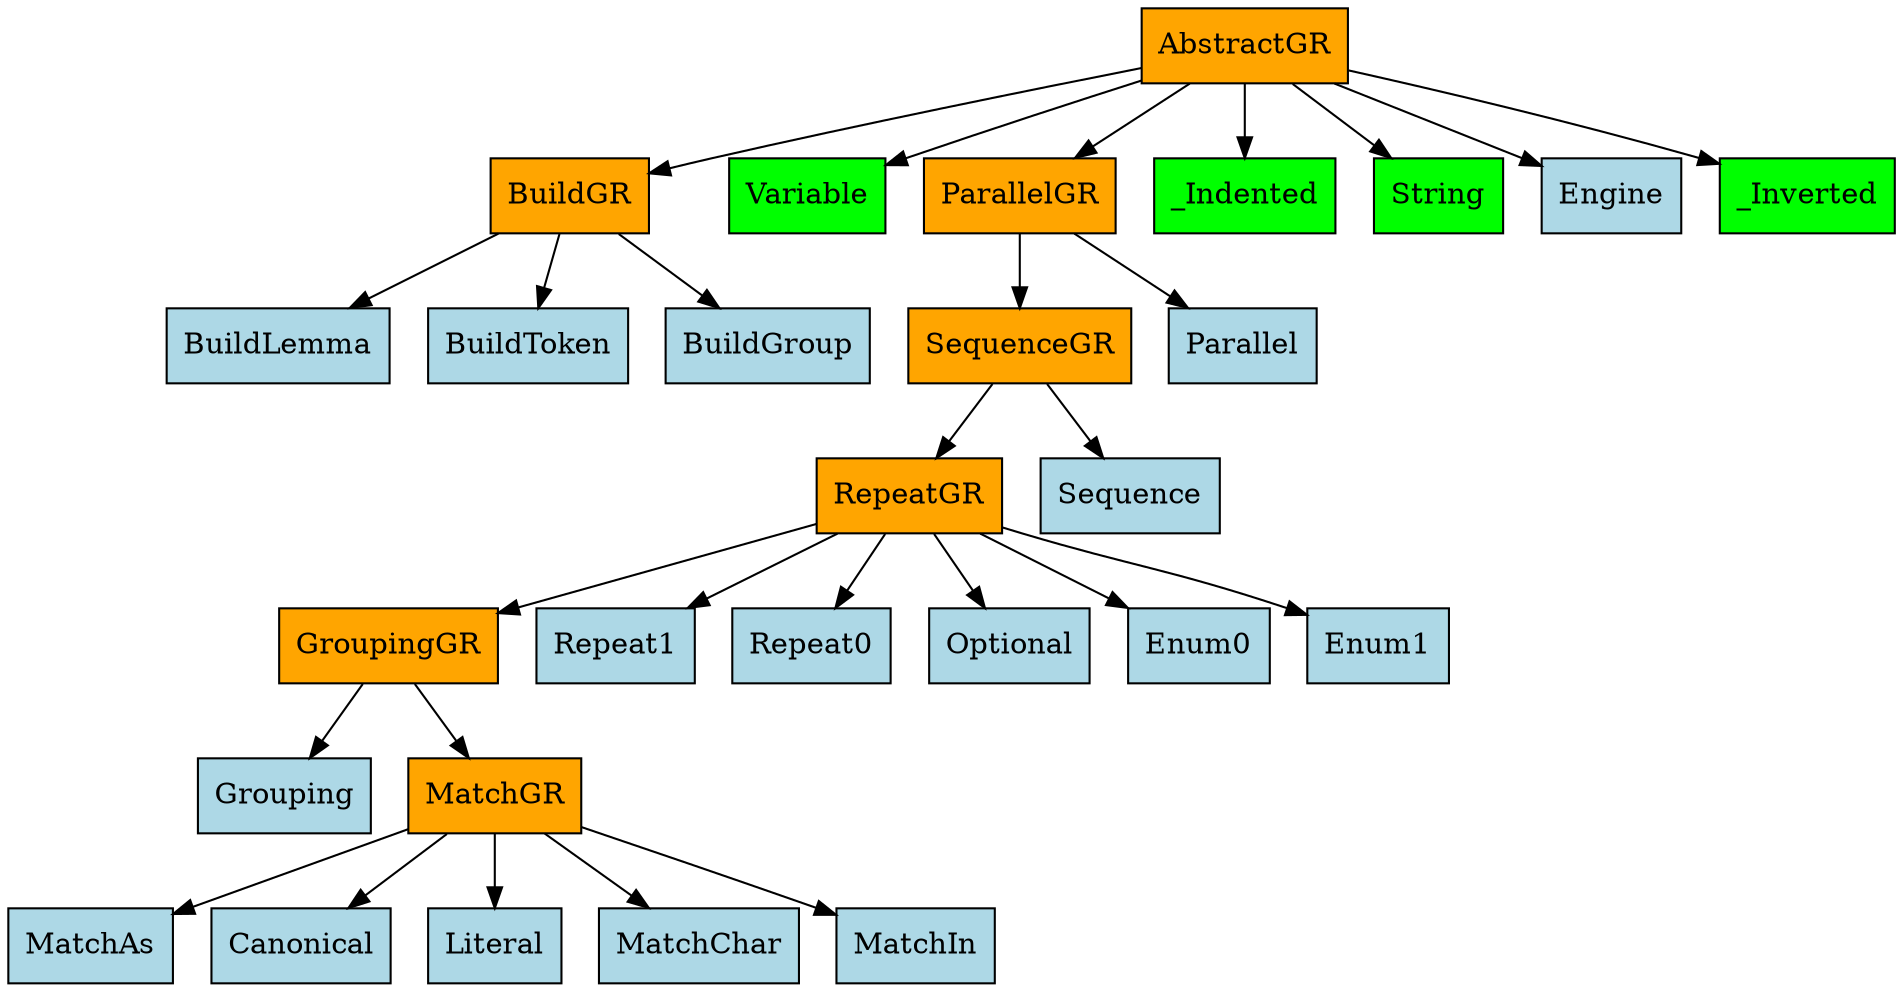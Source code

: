 digraph {
	0 [label=AbstractGR fillcolor=orange shape=rect style=filled]
	1 [label=BuildGR fillcolor=orange shape=rect style=filled]
	2 [label=Variable fillcolor=lime shape=rect style=filled]
	3 [label=ParallelGR fillcolor=orange shape=rect style=filled]
	4 [label=_Indented fillcolor=lime shape=rect style=filled]
	5 [label=String fillcolor=lime shape=rect style=filled]
	6 [label=Engine fillcolor=lightblue shape=rect style=filled]
	7 [label=_Inverted fillcolor=lime shape=rect style=filled]
	8 [label=BuildLemma fillcolor=lightblue shape=rect style=filled]
	9 [label=BuildToken fillcolor=lightblue shape=rect style=filled]
	10 [label=BuildGroup fillcolor=lightblue shape=rect style=filled]
	11 [label=SequenceGR fillcolor=orange shape=rect style=filled]
	12 [label=Parallel fillcolor=lightblue shape=rect style=filled]
	13 [label=RepeatGR fillcolor=orange shape=rect style=filled]
	14 [label=Sequence fillcolor=lightblue shape=rect style=filled]
	15 [label=GroupingGR fillcolor=orange shape=rect style=filled]
	16 [label=Repeat1 fillcolor=lightblue shape=rect style=filled]
	17 [label=Repeat0 fillcolor=lightblue shape=rect style=filled]
	18 [label=Optional fillcolor=lightblue shape=rect style=filled]
	19 [label=Enum0 fillcolor=lightblue shape=rect style=filled]
	20 [label=Enum1 fillcolor=lightblue shape=rect style=filled]
	21 [label=Grouping fillcolor=lightblue shape=rect style=filled]
	22 [label=MatchGR fillcolor=orange shape=rect style=filled]
	23 [label=MatchAs fillcolor=lightblue shape=rect style=filled]
	24 [label=Canonical fillcolor=lightblue shape=rect style=filled]
	25 [label=Literal fillcolor=lightblue shape=rect style=filled]
	26 [label=MatchChar fillcolor=lightblue shape=rect style=filled]
	27 [label=MatchIn fillcolor=lightblue shape=rect style=filled]
	0 -> 1
	0 -> 2
	0 -> 3
	0 -> 4
	0 -> 5
	0 -> 6
	0 -> 7
	1 -> 8
	1 -> 9
	1 -> 10
	3 -> 11
	3 -> 12
	11 -> 13
	11 -> 14
	13 -> 15
	13 -> 16
	13 -> 17
	13 -> 18
	13 -> 19
	13 -> 20
	15 -> 21
	15 -> 22
	22 -> 23
	22 -> 24
	22 -> 25
	22 -> 26
	22 -> 27
}
